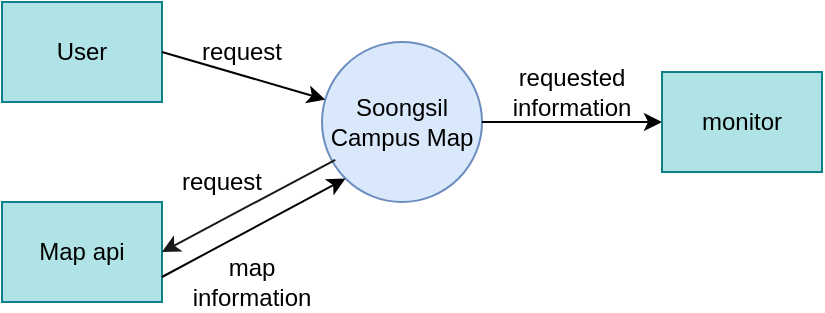 <mxfile version="14.5.10" type="github">
  <diagram id="bymFOXxrn5_BvPnEqQ4S" name="Page-1">
    <mxGraphModel dx="376" dy="560" grid="1" gridSize="10" guides="1" tooltips="1" connect="1" arrows="1" fold="1" page="1" pageScale="1" pageWidth="827" pageHeight="1169" math="0" shadow="0">
      <root>
        <mxCell id="0" />
        <mxCell id="1" parent="0" />
        <mxCell id="Yp8CZBlHFuohsSUHgXvk-1" value="Soongsil&lt;br&gt;Campus Map" style="ellipse;whiteSpace=wrap;html=1;aspect=fixed;fillColor=#dae8fc;strokeColor=#6c8ebf;" vertex="1" parent="1">
          <mxGeometry x="190" y="200" width="80" height="80" as="geometry" />
        </mxCell>
        <mxCell id="Yp8CZBlHFuohsSUHgXvk-2" value="User" style="rounded=0;whiteSpace=wrap;html=1;fillColor=#b0e3e6;strokeColor=#0e8088;" vertex="1" parent="1">
          <mxGeometry x="30" y="180" width="80" height="50" as="geometry" />
        </mxCell>
        <mxCell id="Yp8CZBlHFuohsSUHgXvk-3" value="" style="endArrow=classic;html=1;exitX=1;exitY=0.5;exitDx=0;exitDy=0;" edge="1" parent="1" source="Yp8CZBlHFuohsSUHgXvk-2" target="Yp8CZBlHFuohsSUHgXvk-1">
          <mxGeometry width="50" height="50" relative="1" as="geometry">
            <mxPoint x="170" y="310" as="sourcePoint" />
            <mxPoint x="220" y="260" as="targetPoint" />
          </mxGeometry>
        </mxCell>
        <mxCell id="Yp8CZBlHFuohsSUHgXvk-4" value="Map api" style="rounded=0;whiteSpace=wrap;html=1;fillColor=#b0e3e6;strokeColor=#0e8088;" vertex="1" parent="1">
          <mxGeometry x="30" y="280" width="80" height="50" as="geometry" />
        </mxCell>
        <mxCell id="Yp8CZBlHFuohsSUHgXvk-5" value="" style="endArrow=classic;html=1;exitX=1;exitY=0.75;exitDx=0;exitDy=0;entryX=0;entryY=1;entryDx=0;entryDy=0;" edge="1" parent="1" source="Yp8CZBlHFuohsSUHgXvk-4" target="Yp8CZBlHFuohsSUHgXvk-1">
          <mxGeometry width="50" height="50" relative="1" as="geometry">
            <mxPoint x="120" y="215" as="sourcePoint" />
            <mxPoint x="201.6" y="238.8" as="targetPoint" />
          </mxGeometry>
        </mxCell>
        <mxCell id="Yp8CZBlHFuohsSUHgXvk-6" value="" style="endArrow=classic;html=1;exitX=0.083;exitY=0.736;exitDx=0;exitDy=0;entryX=1;entryY=0.5;entryDx=0;entryDy=0;exitPerimeter=0;fillColor=#fff2cc;strokeColor=#1A1A1A;" edge="1" parent="1" source="Yp8CZBlHFuohsSUHgXvk-1" target="Yp8CZBlHFuohsSUHgXvk-4">
          <mxGeometry width="50" height="50" relative="1" as="geometry">
            <mxPoint x="120" y="327.5" as="sourcePoint" />
            <mxPoint x="211.716" y="278.284" as="targetPoint" />
          </mxGeometry>
        </mxCell>
        <mxCell id="Yp8CZBlHFuohsSUHgXvk-7" value="request" style="text;html=1;strokeColor=none;fillColor=none;align=center;verticalAlign=middle;whiteSpace=wrap;rounded=0;" vertex="1" parent="1">
          <mxGeometry x="130" y="195" width="40" height="20" as="geometry" />
        </mxCell>
        <mxCell id="Yp8CZBlHFuohsSUHgXvk-8" value="request" style="text;html=1;strokeColor=none;fillColor=none;align=center;verticalAlign=middle;whiteSpace=wrap;rounded=0;" vertex="1" parent="1">
          <mxGeometry x="120" y="260" width="40" height="20" as="geometry" />
        </mxCell>
        <mxCell id="Yp8CZBlHFuohsSUHgXvk-9" value="map information" style="text;html=1;strokeColor=none;fillColor=none;align=center;verticalAlign=middle;whiteSpace=wrap;rounded=0;" vertex="1" parent="1">
          <mxGeometry x="130" y="310" width="50" height="20" as="geometry" />
        </mxCell>
        <mxCell id="Yp8CZBlHFuohsSUHgXvk-10" value="" style="endArrow=classic;html=1;exitX=1;exitY=0.5;exitDx=0;exitDy=0;" edge="1" parent="1" source="Yp8CZBlHFuohsSUHgXvk-1" target="Yp8CZBlHFuohsSUHgXvk-11">
          <mxGeometry width="50" height="50" relative="1" as="geometry">
            <mxPoint x="310" y="300" as="sourcePoint" />
            <mxPoint x="360" y="240" as="targetPoint" />
          </mxGeometry>
        </mxCell>
        <mxCell id="Yp8CZBlHFuohsSUHgXvk-11" value="monitor" style="rounded=0;whiteSpace=wrap;html=1;fillColor=#b0e3e6;strokeColor=#0e8088;" vertex="1" parent="1">
          <mxGeometry x="360" y="215" width="80" height="50" as="geometry" />
        </mxCell>
        <mxCell id="Yp8CZBlHFuohsSUHgXvk-12" value="requested information" style="text;html=1;strokeColor=none;fillColor=none;align=center;verticalAlign=middle;whiteSpace=wrap;rounded=0;" vertex="1" parent="1">
          <mxGeometry x="290" y="215" width="50" height="20" as="geometry" />
        </mxCell>
      </root>
    </mxGraphModel>
  </diagram>
</mxfile>
